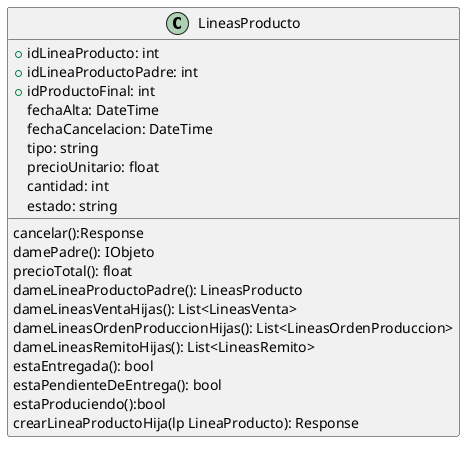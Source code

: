 @startuml LineasProducto
class LineasProducto{
    +idLineaProducto: int
    +idLineaProductoPadre: int
    +idProductoFinal: int
    fechaAlta: DateTime
    fechaCancelacion: DateTime
    tipo: string
    precioUnitario: float
    cantidad: int
    estado: string

    
    cancelar():Response
    damePadre(): IObjeto
    precioTotal(): float
    dameLineaProductoPadre(): LineasProducto
    dameLineasVentaHijas(): List<LineasVenta>
    dameLineasOrdenProduccionHijas(): List<LineasOrdenProduccion>
    dameLineasRemitoHijas(): List<LineasRemito>
    estaEntregada(): bool
    estaPendienteDeEntrega(): bool
    estaProduciendo():bool
    crearLineaProductoHija(lp LineaProducto): Response
}
@enduml
